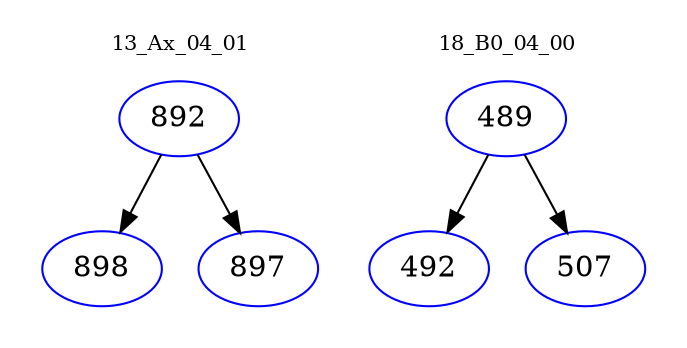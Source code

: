 digraph{
subgraph cluster_0 {
color = white
label = "13_Ax_04_01";
fontsize=10;
T0_892 [label="892", color="blue"]
T0_892 -> T0_898 [color="black"]
T0_898 [label="898", color="blue"]
T0_892 -> T0_897 [color="black"]
T0_897 [label="897", color="blue"]
}
subgraph cluster_1 {
color = white
label = "18_B0_04_00";
fontsize=10;
T1_489 [label="489", color="blue"]
T1_489 -> T1_492 [color="black"]
T1_492 [label="492", color="blue"]
T1_489 -> T1_507 [color="black"]
T1_507 [label="507", color="blue"]
}
}

